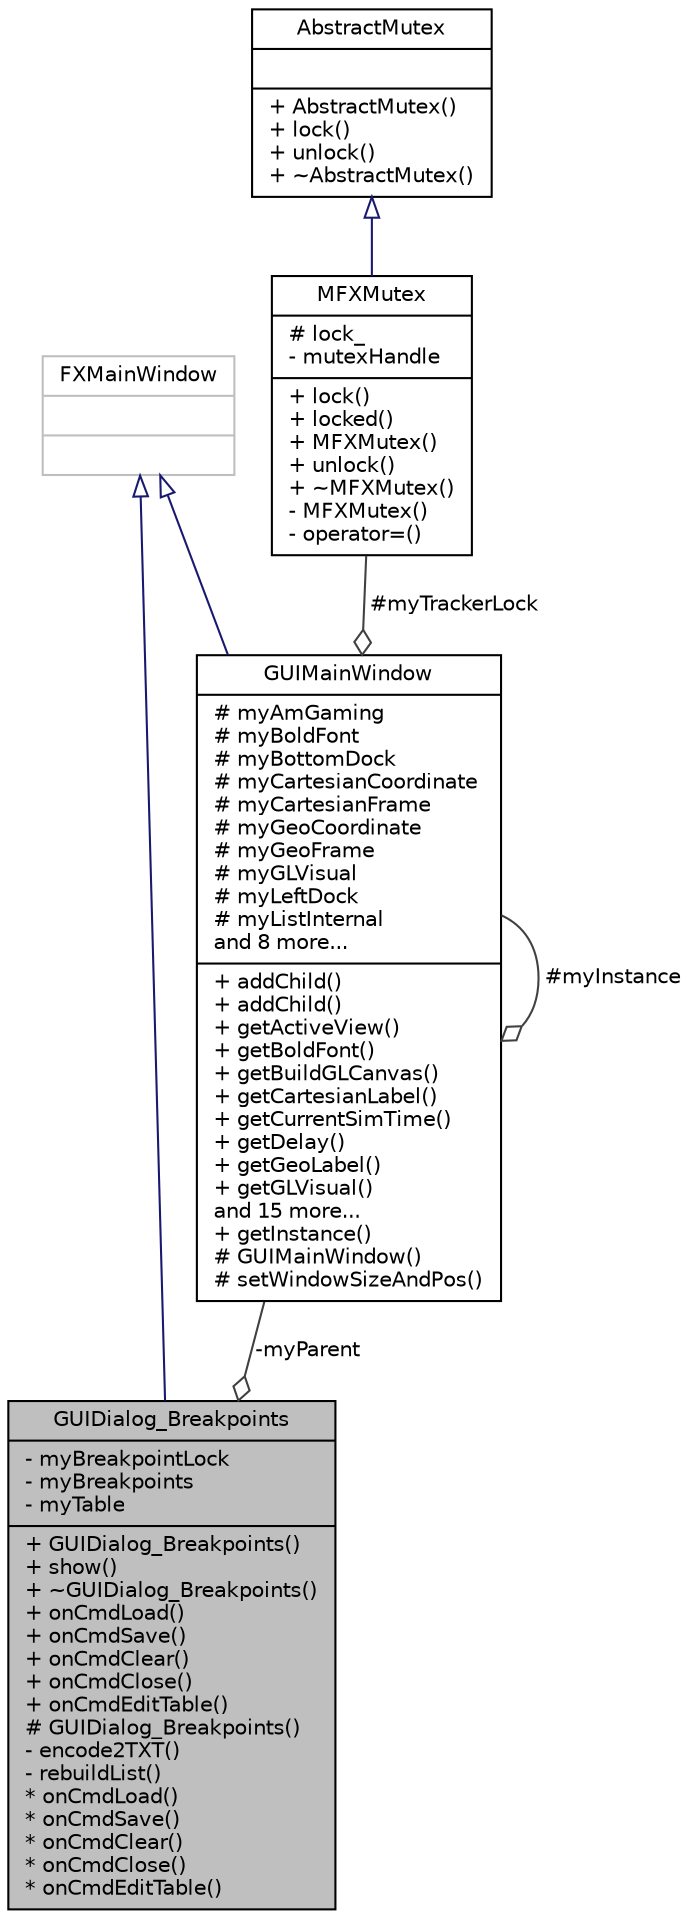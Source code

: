digraph "GUIDialog_Breakpoints"
{
  edge [fontname="Helvetica",fontsize="10",labelfontname="Helvetica",labelfontsize="10"];
  node [fontname="Helvetica",fontsize="10",shape=record];
  Node2 [label="{GUIDialog_Breakpoints\n|- myBreakpointLock\l- myBreakpoints\l- myTable\l|+ GUIDialog_Breakpoints()\l+ show()\l+ ~GUIDialog_Breakpoints()\l+ onCmdLoad()\l+ onCmdSave()\l+ onCmdClear()\l+ onCmdClose()\l+ onCmdEditTable()\l# GUIDialog_Breakpoints()\l- encode2TXT()\l- rebuildList()\l* onCmdLoad()\l* onCmdSave()\l* onCmdClear()\l* onCmdClose()\l* onCmdEditTable()\l}",height=0.2,width=0.4,color="black", fillcolor="grey75", style="filled", fontcolor="black"];
  Node3 -> Node2 [dir="back",color="midnightblue",fontsize="10",style="solid",arrowtail="onormal",fontname="Helvetica"];
  Node3 [label="{FXMainWindow\n||}",height=0.2,width=0.4,color="grey75", fillcolor="white", style="filled"];
  Node4 -> Node2 [color="grey25",fontsize="10",style="solid",label=" -myParent" ,arrowhead="odiamond",fontname="Helvetica"];
  Node4 [label="{GUIMainWindow\n|# myAmGaming\l# myBoldFont\l# myBottomDock\l# myCartesianCoordinate\l# myCartesianFrame\l# myGeoCoordinate\l# myGeoFrame\l# myGLVisual\l# myLeftDock\l# myListInternal\land 8 more...\l|+ addChild()\l+ addChild()\l+ getActiveView()\l+ getBoldFont()\l+ getBuildGLCanvas()\l+ getCartesianLabel()\l+ getCurrentSimTime()\l+ getDelay()\l+ getGeoLabel()\l+ getGLVisual()\land 15 more...\l+ getInstance()\l# GUIMainWindow()\l# setWindowSizeAndPos()\l}",height=0.2,width=0.4,color="black", fillcolor="white", style="filled",URL="$db/dba/class_g_u_i_main_window.html"];
  Node3 -> Node4 [dir="back",color="midnightblue",fontsize="10",style="solid",arrowtail="onormal",fontname="Helvetica"];
  Node4 -> Node4 [color="grey25",fontsize="10",style="solid",label=" #myInstance" ,arrowhead="odiamond",fontname="Helvetica"];
  Node5 -> Node4 [color="grey25",fontsize="10",style="solid",label=" #myTrackerLock" ,arrowhead="odiamond",fontname="Helvetica"];
  Node5 [label="{MFXMutex\n|# lock_\l- mutexHandle\l|+ lock()\l+ locked()\l+ MFXMutex()\l+ unlock()\l+ ~MFXMutex()\l- MFXMutex()\l- operator=()\l}",height=0.2,width=0.4,color="black", fillcolor="white", style="filled",URL="$d9/d79/class_m_f_x_mutex.html"];
  Node6 -> Node5 [dir="back",color="midnightblue",fontsize="10",style="solid",arrowtail="onormal",fontname="Helvetica"];
  Node6 [label="{AbstractMutex\n||+ AbstractMutex()\l+ lock()\l+ unlock()\l+ ~AbstractMutex()\l}",height=0.2,width=0.4,color="black", fillcolor="white", style="filled",URL="$d1/d30/class_abstract_mutex.html",tooltip="An abstract class for encapsulating mutex implementations. "];
}
